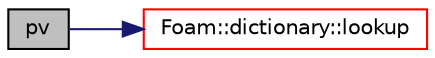 digraph "pv"
{
  bgcolor="transparent";
  edge [fontname="Helvetica",fontsize="10",labelfontname="Helvetica",labelfontsize="10"];
  node [fontname="Helvetica",fontsize="10",shape=record];
  rankdir="LR";
  Node2133 [label="pv",height=0.2,width=0.4,color="black", fillcolor="grey75", style="filled", fontcolor="black"];
  Node2133 -> Node2134 [color="midnightblue",fontsize="10",style="solid",fontname="Helvetica"];
  Node2134 [label="Foam::dictionary::lookup",height=0.2,width=0.4,color="red",URL="$a27129.html#a6a0727fa523e48977e27348663def509",tooltip="Find and return an entry data stream. "];
}
